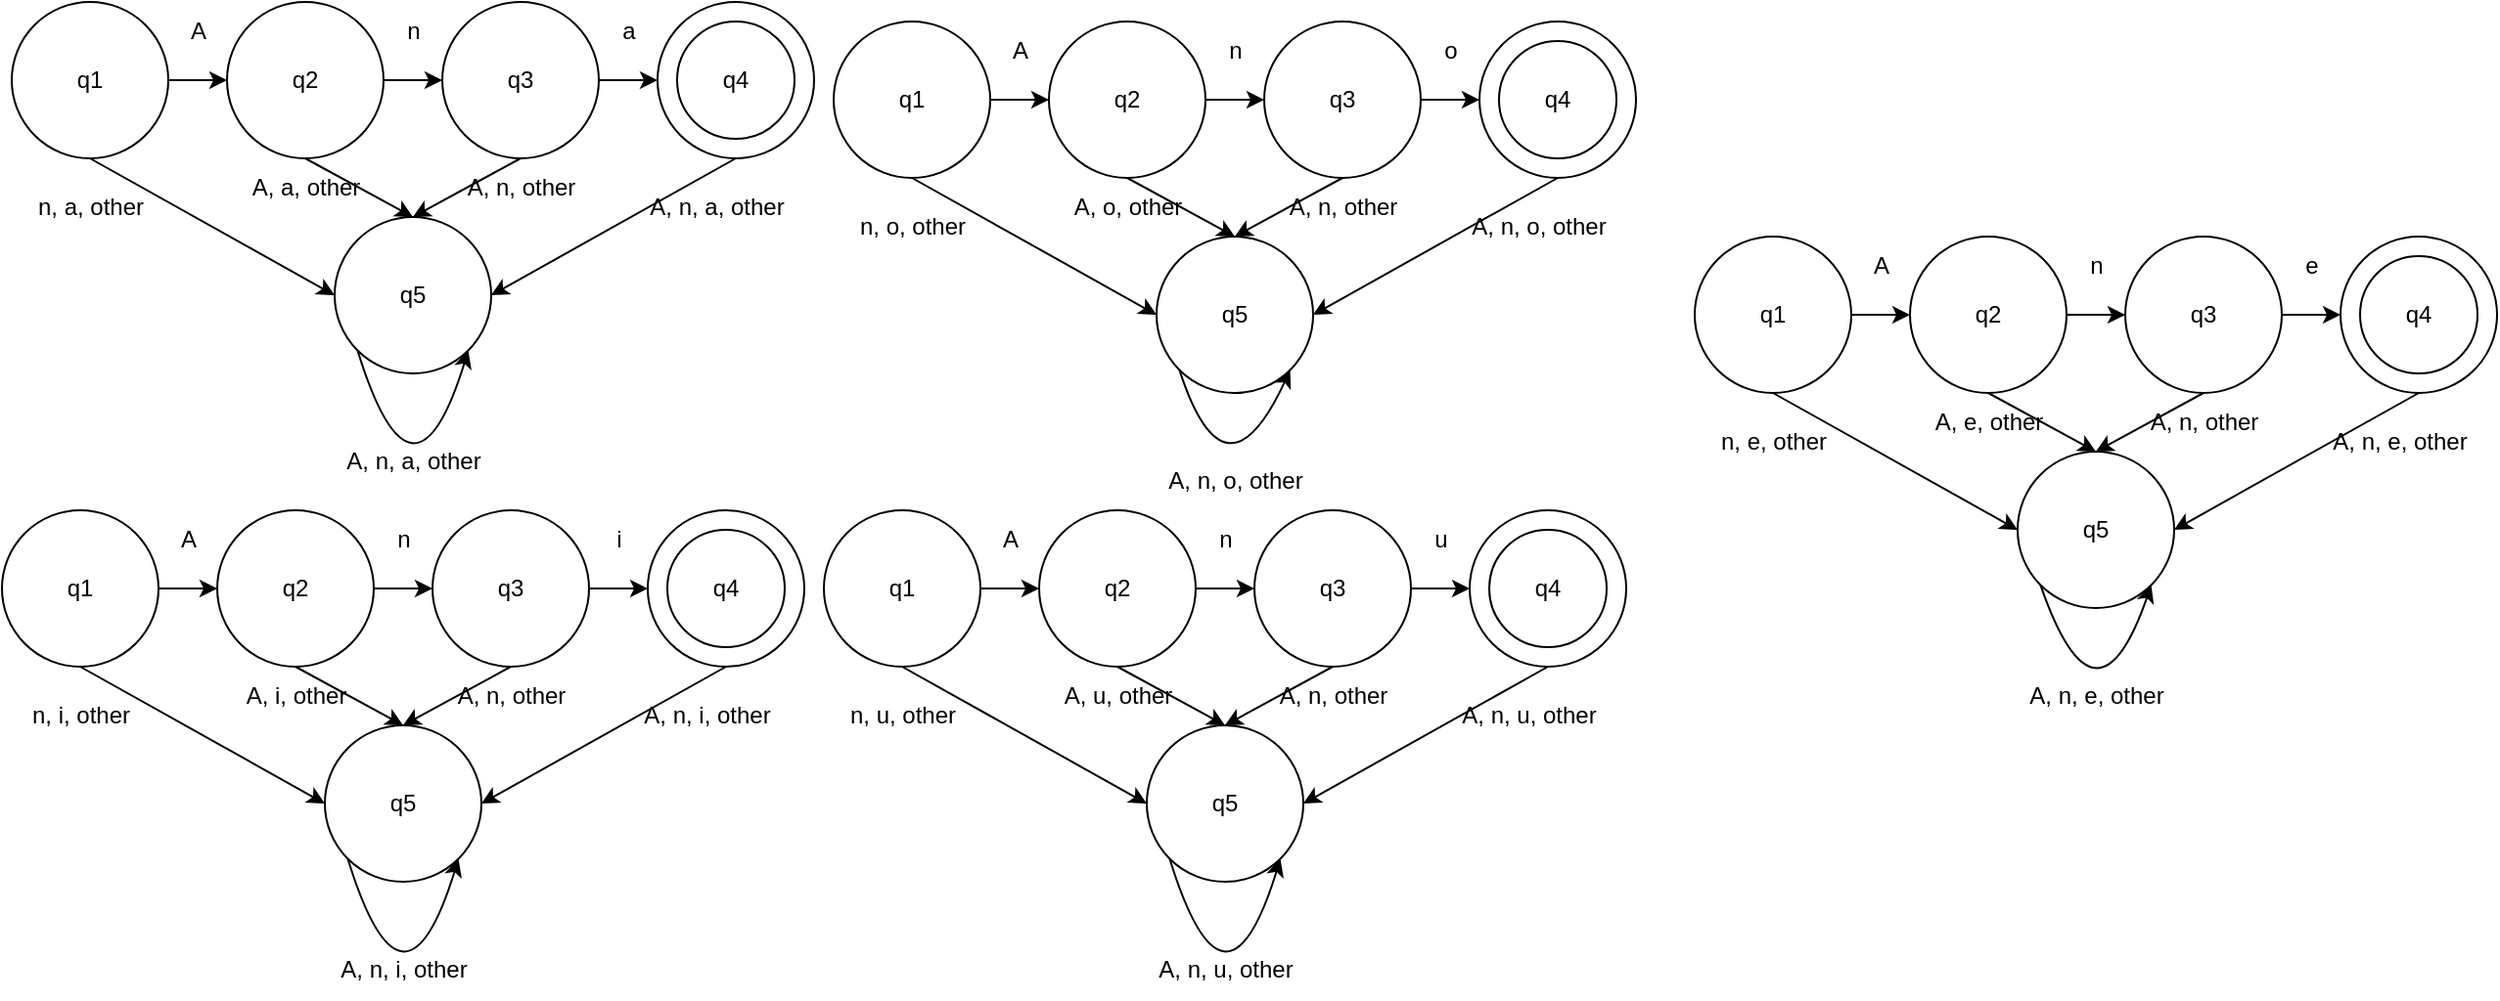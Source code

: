<mxfile>
    <diagram id="odi5mYgFpFy7fmHUtNRC" name="Page-1">
        <mxGraphModel dx="1130" dy="801" grid="1" gridSize="10" guides="1" tooltips="1" connect="1" arrows="1" fold="1" page="1" pageScale="1" pageWidth="850" pageHeight="1100" math="0" shadow="0">
            <root>
                <mxCell id="0"/>
                <mxCell id="1" parent="0"/>
                <mxCell id="6" style="edgeStyle=none;html=1;exitX=1;exitY=0.5;exitDx=0;exitDy=0;" parent="1" source="2" target="3" edge="1">
                    <mxGeometry relative="1" as="geometry"/>
                </mxCell>
                <mxCell id="15" style="edgeStyle=none;html=1;exitX=0.5;exitY=1;exitDx=0;exitDy=0;entryX=0;entryY=0.5;entryDx=0;entryDy=0;" parent="1" source="2" target="14" edge="1">
                    <mxGeometry relative="1" as="geometry"/>
                </mxCell>
                <mxCell id="2" value="q1" style="ellipse;whiteSpace=wrap;html=1;" parent="1" vertex="1">
                    <mxGeometry x="10" y="20" width="80" height="80" as="geometry"/>
                </mxCell>
                <mxCell id="7" style="edgeStyle=none;html=1;exitX=1;exitY=0.5;exitDx=0;exitDy=0;entryX=0;entryY=0.5;entryDx=0;entryDy=0;" parent="1" source="3" target="4" edge="1">
                    <mxGeometry relative="1" as="geometry"/>
                </mxCell>
                <mxCell id="16" style="edgeStyle=none;html=1;exitX=0.5;exitY=1;exitDx=0;exitDy=0;entryX=0.5;entryY=0;entryDx=0;entryDy=0;" parent="1" source="3" target="14" edge="1">
                    <mxGeometry relative="1" as="geometry"/>
                </mxCell>
                <mxCell id="3" value="q2" style="ellipse;whiteSpace=wrap;html=1;" parent="1" vertex="1">
                    <mxGeometry x="120" y="20" width="80" height="80" as="geometry"/>
                </mxCell>
                <mxCell id="8" style="edgeStyle=none;html=1;exitX=1;exitY=0.5;exitDx=0;exitDy=0;entryX=0;entryY=0.5;entryDx=0;entryDy=0;" parent="1" source="4" target="5" edge="1">
                    <mxGeometry relative="1" as="geometry"/>
                </mxCell>
                <mxCell id="17" style="edgeStyle=none;html=1;exitX=0.5;exitY=1;exitDx=0;exitDy=0;entryX=0.5;entryY=0;entryDx=0;entryDy=0;" parent="1" source="4" target="14" edge="1">
                    <mxGeometry relative="1" as="geometry"/>
                </mxCell>
                <mxCell id="4" value="q3" style="ellipse;whiteSpace=wrap;html=1;" parent="1" vertex="1">
                    <mxGeometry x="230" y="20" width="80" height="80" as="geometry"/>
                </mxCell>
                <mxCell id="18" style="edgeStyle=none;html=1;exitX=0.5;exitY=1;exitDx=0;exitDy=0;entryX=1;entryY=0.5;entryDx=0;entryDy=0;" parent="1" source="5" target="14" edge="1">
                    <mxGeometry relative="1" as="geometry"/>
                </mxCell>
                <mxCell id="5" value="" style="ellipse;whiteSpace=wrap;html=1;" parent="1" vertex="1">
                    <mxGeometry x="340" y="20" width="80" height="80" as="geometry"/>
                </mxCell>
                <mxCell id="9" value="A" style="text;html=1;align=center;verticalAlign=middle;resizable=0;points=[];autosize=1;strokeColor=none;fillColor=none;" parent="1" vertex="1">
                    <mxGeometry x="90" y="20" width="30" height="30" as="geometry"/>
                </mxCell>
                <mxCell id="10" value="n" style="text;html=1;align=center;verticalAlign=middle;resizable=0;points=[];autosize=1;strokeColor=none;fillColor=none;" parent="1" vertex="1">
                    <mxGeometry x="200" y="20" width="30" height="30" as="geometry"/>
                </mxCell>
                <mxCell id="11" value="a" style="text;html=1;align=center;verticalAlign=middle;resizable=0;points=[];autosize=1;strokeColor=none;fillColor=none;" parent="1" vertex="1">
                    <mxGeometry x="310" y="20" width="30" height="30" as="geometry"/>
                </mxCell>
                <mxCell id="12" value="q4" style="ellipse;whiteSpace=wrap;html=1;" parent="1" vertex="1">
                    <mxGeometry x="350" y="30" width="60" height="60" as="geometry"/>
                </mxCell>
                <mxCell id="14" value="q5" style="ellipse;whiteSpace=wrap;html=1;" parent="1" vertex="1">
                    <mxGeometry x="175" y="130" width="80" height="80" as="geometry"/>
                </mxCell>
                <mxCell id="19" value="n, a, other" style="text;html=1;align=center;verticalAlign=middle;resizable=0;points=[];autosize=1;strokeColor=none;fillColor=none;" parent="1" vertex="1">
                    <mxGeometry x="10" y="110" width="80" height="30" as="geometry"/>
                </mxCell>
                <mxCell id="20" value="A, a, other" style="text;html=1;align=center;verticalAlign=middle;resizable=0;points=[];autosize=1;strokeColor=none;fillColor=none;" parent="1" vertex="1">
                    <mxGeometry x="120" y="100" width="80" height="30" as="geometry"/>
                </mxCell>
                <mxCell id="21" value="A, n, other" style="text;html=1;align=center;verticalAlign=middle;resizable=0;points=[];autosize=1;strokeColor=none;fillColor=none;" parent="1" vertex="1">
                    <mxGeometry x="230" y="100" width="80" height="30" as="geometry"/>
                </mxCell>
                <mxCell id="22" value="A, n, a, other" style="text;html=1;align=center;verticalAlign=middle;resizable=0;points=[];autosize=1;strokeColor=none;fillColor=none;" parent="1" vertex="1">
                    <mxGeometry x="325" y="110" width="90" height="30" as="geometry"/>
                </mxCell>
                <mxCell id="105" style="edgeStyle=orthogonalEdgeStyle;html=1;exitX=0;exitY=1;exitDx=0;exitDy=0;entryX=1;entryY=1;entryDx=0;entryDy=0;curved=1;" parent="1" source="14" target="14" edge="1">
                    <mxGeometry relative="1" as="geometry">
                        <Array as="points">
                            <mxPoint x="215" y="290"/>
                        </Array>
                    </mxGeometry>
                </mxCell>
                <mxCell id="106" value="A, n, a, other" style="text;html=1;align=center;verticalAlign=middle;resizable=0;points=[];autosize=1;strokeColor=none;fillColor=none;" parent="1" vertex="1">
                    <mxGeometry x="170" y="240" width="90" height="30" as="geometry"/>
                </mxCell>
                <mxCell id="129" style="edgeStyle=none;html=1;exitX=1;exitY=0.5;exitDx=0;exitDy=0;" parent="1" source="131" target="134" edge="1">
                    <mxGeometry relative="1" as="geometry"/>
                </mxCell>
                <mxCell id="130" style="edgeStyle=none;html=1;exitX=0.5;exitY=1;exitDx=0;exitDy=0;entryX=0;entryY=0.5;entryDx=0;entryDy=0;" parent="1" source="131" target="144" edge="1">
                    <mxGeometry relative="1" as="geometry"/>
                </mxCell>
                <mxCell id="131" value="q1" style="ellipse;whiteSpace=wrap;html=1;" parent="1" vertex="1">
                    <mxGeometry x="5" y="280" width="80" height="80" as="geometry"/>
                </mxCell>
                <mxCell id="132" style="edgeStyle=none;html=1;exitX=1;exitY=0.5;exitDx=0;exitDy=0;entryX=0;entryY=0.5;entryDx=0;entryDy=0;" parent="1" source="134" target="137" edge="1">
                    <mxGeometry relative="1" as="geometry"/>
                </mxCell>
                <mxCell id="133" style="edgeStyle=none;html=1;exitX=0.5;exitY=1;exitDx=0;exitDy=0;entryX=0.5;entryY=0;entryDx=0;entryDy=0;" parent="1" source="134" target="144" edge="1">
                    <mxGeometry relative="1" as="geometry"/>
                </mxCell>
                <mxCell id="134" value="q2" style="ellipse;whiteSpace=wrap;html=1;" parent="1" vertex="1">
                    <mxGeometry x="115" y="280" width="80" height="80" as="geometry"/>
                </mxCell>
                <mxCell id="135" style="edgeStyle=none;html=1;exitX=1;exitY=0.5;exitDx=0;exitDy=0;entryX=0;entryY=0.5;entryDx=0;entryDy=0;" parent="1" source="137" target="139" edge="1">
                    <mxGeometry relative="1" as="geometry"/>
                </mxCell>
                <mxCell id="136" style="edgeStyle=none;html=1;exitX=0.5;exitY=1;exitDx=0;exitDy=0;entryX=0.5;entryY=0;entryDx=0;entryDy=0;" parent="1" source="137" target="144" edge="1">
                    <mxGeometry relative="1" as="geometry"/>
                </mxCell>
                <mxCell id="137" value="q3" style="ellipse;whiteSpace=wrap;html=1;" parent="1" vertex="1">
                    <mxGeometry x="225" y="280" width="80" height="80" as="geometry"/>
                </mxCell>
                <mxCell id="138" style="edgeStyle=none;html=1;exitX=0.5;exitY=1;exitDx=0;exitDy=0;entryX=1;entryY=0.5;entryDx=0;entryDy=0;" parent="1" source="139" target="144" edge="1">
                    <mxGeometry relative="1" as="geometry"/>
                </mxCell>
                <mxCell id="139" value="" style="ellipse;whiteSpace=wrap;html=1;" parent="1" vertex="1">
                    <mxGeometry x="335" y="280" width="80" height="80" as="geometry"/>
                </mxCell>
                <mxCell id="140" value="A" style="text;html=1;align=center;verticalAlign=middle;resizable=0;points=[];autosize=1;strokeColor=none;fillColor=none;" parent="1" vertex="1">
                    <mxGeometry x="85" y="280" width="30" height="30" as="geometry"/>
                </mxCell>
                <mxCell id="141" value="n" style="text;html=1;align=center;verticalAlign=middle;resizable=0;points=[];autosize=1;strokeColor=none;fillColor=none;" parent="1" vertex="1">
                    <mxGeometry x="195" y="280" width="30" height="30" as="geometry"/>
                </mxCell>
                <mxCell id="142" value="i" style="text;html=1;align=center;verticalAlign=middle;resizable=0;points=[];autosize=1;strokeColor=none;fillColor=none;" parent="1" vertex="1">
                    <mxGeometry x="305" y="280" width="30" height="30" as="geometry"/>
                </mxCell>
                <mxCell id="143" value="q4" style="ellipse;whiteSpace=wrap;html=1;" parent="1" vertex="1">
                    <mxGeometry x="345" y="290" width="60" height="60" as="geometry"/>
                </mxCell>
                <mxCell id="144" value="q5" style="ellipse;whiteSpace=wrap;html=1;" parent="1" vertex="1">
                    <mxGeometry x="170" y="390" width="80" height="80" as="geometry"/>
                </mxCell>
                <mxCell id="145" value="n, i, other" style="text;html=1;align=center;verticalAlign=middle;resizable=0;points=[];autosize=1;strokeColor=none;fillColor=none;" parent="1" vertex="1">
                    <mxGeometry x="10" y="370" width="70" height="30" as="geometry"/>
                </mxCell>
                <mxCell id="146" value="A, i, other" style="text;html=1;align=center;verticalAlign=middle;resizable=0;points=[];autosize=1;strokeColor=none;fillColor=none;" parent="1" vertex="1">
                    <mxGeometry x="120" y="360" width="70" height="30" as="geometry"/>
                </mxCell>
                <mxCell id="147" value="A, n, other" style="text;html=1;align=center;verticalAlign=middle;resizable=0;points=[];autosize=1;strokeColor=none;fillColor=none;" parent="1" vertex="1">
                    <mxGeometry x="225" y="360" width="80" height="30" as="geometry"/>
                </mxCell>
                <mxCell id="148" value="A, n, i, other" style="text;html=1;align=center;verticalAlign=middle;resizable=0;points=[];autosize=1;strokeColor=none;fillColor=none;" parent="1" vertex="1">
                    <mxGeometry x="320" y="370" width="90" height="30" as="geometry"/>
                </mxCell>
                <mxCell id="149" style="edgeStyle=orthogonalEdgeStyle;html=1;exitX=0;exitY=1;exitDx=0;exitDy=0;entryX=1;entryY=1;entryDx=0;entryDy=0;curved=1;" parent="1" source="144" target="144" edge="1">
                    <mxGeometry relative="1" as="geometry">
                        <Array as="points">
                            <mxPoint x="210" y="550"/>
                        </Array>
                    </mxGeometry>
                </mxCell>
                <mxCell id="150" value="A, n, i, other" style="text;html=1;align=center;verticalAlign=middle;resizable=0;points=[];autosize=1;strokeColor=none;fillColor=none;" parent="1" vertex="1">
                    <mxGeometry x="165" y="500" width="90" height="30" as="geometry"/>
                </mxCell>
                <mxCell id="151" style="edgeStyle=none;html=1;exitX=1;exitY=0.5;exitDx=0;exitDy=0;" parent="1" source="153" target="156" edge="1">
                    <mxGeometry relative="1" as="geometry"/>
                </mxCell>
                <mxCell id="152" style="edgeStyle=none;html=1;exitX=0.5;exitY=1;exitDx=0;exitDy=0;entryX=0;entryY=0.5;entryDx=0;entryDy=0;" parent="1" source="153" target="166" edge="1">
                    <mxGeometry relative="1" as="geometry"/>
                </mxCell>
                <mxCell id="153" value="q1" style="ellipse;whiteSpace=wrap;html=1;" parent="1" vertex="1">
                    <mxGeometry x="425" y="280" width="80" height="80" as="geometry"/>
                </mxCell>
                <mxCell id="154" style="edgeStyle=none;html=1;exitX=1;exitY=0.5;exitDx=0;exitDy=0;entryX=0;entryY=0.5;entryDx=0;entryDy=0;" parent="1" source="156" target="159" edge="1">
                    <mxGeometry relative="1" as="geometry"/>
                </mxCell>
                <mxCell id="155" style="edgeStyle=none;html=1;exitX=0.5;exitY=1;exitDx=0;exitDy=0;entryX=0.5;entryY=0;entryDx=0;entryDy=0;" parent="1" source="156" target="166" edge="1">
                    <mxGeometry relative="1" as="geometry"/>
                </mxCell>
                <mxCell id="156" value="q2" style="ellipse;whiteSpace=wrap;html=1;" parent="1" vertex="1">
                    <mxGeometry x="535" y="280" width="80" height="80" as="geometry"/>
                </mxCell>
                <mxCell id="157" style="edgeStyle=none;html=1;exitX=1;exitY=0.5;exitDx=0;exitDy=0;entryX=0;entryY=0.5;entryDx=0;entryDy=0;" parent="1" source="159" target="161" edge="1">
                    <mxGeometry relative="1" as="geometry"/>
                </mxCell>
                <mxCell id="158" style="edgeStyle=none;html=1;exitX=0.5;exitY=1;exitDx=0;exitDy=0;entryX=0.5;entryY=0;entryDx=0;entryDy=0;" parent="1" source="159" target="166" edge="1">
                    <mxGeometry relative="1" as="geometry"/>
                </mxCell>
                <mxCell id="159" value="q3" style="ellipse;whiteSpace=wrap;html=1;" parent="1" vertex="1">
                    <mxGeometry x="645" y="280" width="80" height="80" as="geometry"/>
                </mxCell>
                <mxCell id="160" style="edgeStyle=none;html=1;exitX=0.5;exitY=1;exitDx=0;exitDy=0;entryX=1;entryY=0.5;entryDx=0;entryDy=0;" parent="1" source="161" target="166" edge="1">
                    <mxGeometry relative="1" as="geometry"/>
                </mxCell>
                <mxCell id="161" value="" style="ellipse;whiteSpace=wrap;html=1;" parent="1" vertex="1">
                    <mxGeometry x="755" y="280" width="80" height="80" as="geometry"/>
                </mxCell>
                <mxCell id="162" value="A" style="text;html=1;align=center;verticalAlign=middle;resizable=0;points=[];autosize=1;strokeColor=none;fillColor=none;" parent="1" vertex="1">
                    <mxGeometry x="505" y="280" width="30" height="30" as="geometry"/>
                </mxCell>
                <mxCell id="163" value="n" style="text;html=1;align=center;verticalAlign=middle;resizable=0;points=[];autosize=1;strokeColor=none;fillColor=none;" parent="1" vertex="1">
                    <mxGeometry x="615" y="280" width="30" height="30" as="geometry"/>
                </mxCell>
                <mxCell id="164" value="u" style="text;html=1;align=center;verticalAlign=middle;resizable=0;points=[];autosize=1;strokeColor=none;fillColor=none;" parent="1" vertex="1">
                    <mxGeometry x="725" y="280" width="30" height="30" as="geometry"/>
                </mxCell>
                <mxCell id="165" value="q4" style="ellipse;whiteSpace=wrap;html=1;" parent="1" vertex="1">
                    <mxGeometry x="765" y="290" width="60" height="60" as="geometry"/>
                </mxCell>
                <mxCell id="166" value="q5" style="ellipse;whiteSpace=wrap;html=1;" parent="1" vertex="1">
                    <mxGeometry x="590" y="390" width="80" height="80" as="geometry"/>
                </mxCell>
                <mxCell id="167" value="n, u, other" style="text;html=1;align=center;verticalAlign=middle;resizable=0;points=[];autosize=1;strokeColor=none;fillColor=none;" parent="1" vertex="1">
                    <mxGeometry x="425" y="370" width="80" height="30" as="geometry"/>
                </mxCell>
                <mxCell id="168" value="A, u, other" style="text;html=1;align=center;verticalAlign=middle;resizable=0;points=[];autosize=1;strokeColor=none;fillColor=none;" parent="1" vertex="1">
                    <mxGeometry x="535" y="360" width="80" height="30" as="geometry"/>
                </mxCell>
                <mxCell id="169" value="A, n, other" style="text;html=1;align=center;verticalAlign=middle;resizable=0;points=[];autosize=1;strokeColor=none;fillColor=none;" parent="1" vertex="1">
                    <mxGeometry x="645" y="360" width="80" height="30" as="geometry"/>
                </mxCell>
                <mxCell id="170" value="A, n, u, other" style="text;html=1;align=center;verticalAlign=middle;resizable=0;points=[];autosize=1;strokeColor=none;fillColor=none;" parent="1" vertex="1">
                    <mxGeometry x="740" y="370" width="90" height="30" as="geometry"/>
                </mxCell>
                <mxCell id="171" style="edgeStyle=orthogonalEdgeStyle;html=1;exitX=0;exitY=1;exitDx=0;exitDy=0;entryX=1;entryY=1;entryDx=0;entryDy=0;curved=1;" parent="1" source="166" target="166" edge="1">
                    <mxGeometry relative="1" as="geometry">
                        <Array as="points">
                            <mxPoint x="630" y="550"/>
                        </Array>
                    </mxGeometry>
                </mxCell>
                <mxCell id="172" value="A, n, u, other" style="text;html=1;align=center;verticalAlign=middle;resizable=0;points=[];autosize=1;strokeColor=none;fillColor=none;" parent="1" vertex="1">
                    <mxGeometry x="585" y="500" width="90" height="30" as="geometry"/>
                </mxCell>
                <mxCell id="173" style="edgeStyle=none;html=1;exitX=1;exitY=0.5;exitDx=0;exitDy=0;" parent="1" source="175" target="178" edge="1">
                    <mxGeometry relative="1" as="geometry"/>
                </mxCell>
                <mxCell id="174" style="edgeStyle=none;html=1;exitX=0.5;exitY=1;exitDx=0;exitDy=0;entryX=0;entryY=0.5;entryDx=0;entryDy=0;" parent="1" source="175" target="188" edge="1">
                    <mxGeometry relative="1" as="geometry"/>
                </mxCell>
                <mxCell id="175" value="q1" style="ellipse;whiteSpace=wrap;html=1;" parent="1" vertex="1">
                    <mxGeometry x="870" y="140" width="80" height="80" as="geometry"/>
                </mxCell>
                <mxCell id="176" style="edgeStyle=none;html=1;exitX=1;exitY=0.5;exitDx=0;exitDy=0;entryX=0;entryY=0.5;entryDx=0;entryDy=0;" parent="1" source="178" target="181" edge="1">
                    <mxGeometry relative="1" as="geometry"/>
                </mxCell>
                <mxCell id="177" style="edgeStyle=none;html=1;exitX=0.5;exitY=1;exitDx=0;exitDy=0;entryX=0.5;entryY=0;entryDx=0;entryDy=0;" parent="1" source="178" target="188" edge="1">
                    <mxGeometry relative="1" as="geometry"/>
                </mxCell>
                <mxCell id="178" value="q2" style="ellipse;whiteSpace=wrap;html=1;" parent="1" vertex="1">
                    <mxGeometry x="980" y="140" width="80" height="80" as="geometry"/>
                </mxCell>
                <mxCell id="179" style="edgeStyle=none;html=1;exitX=1;exitY=0.5;exitDx=0;exitDy=0;entryX=0;entryY=0.5;entryDx=0;entryDy=0;" parent="1" source="181" target="183" edge="1">
                    <mxGeometry relative="1" as="geometry"/>
                </mxCell>
                <mxCell id="180" style="edgeStyle=none;html=1;exitX=0.5;exitY=1;exitDx=0;exitDy=0;entryX=0.5;entryY=0;entryDx=0;entryDy=0;" parent="1" source="181" target="188" edge="1">
                    <mxGeometry relative="1" as="geometry"/>
                </mxCell>
                <mxCell id="181" value="q3" style="ellipse;whiteSpace=wrap;html=1;" parent="1" vertex="1">
                    <mxGeometry x="1090" y="140" width="80" height="80" as="geometry"/>
                </mxCell>
                <mxCell id="182" style="edgeStyle=none;html=1;exitX=0.5;exitY=1;exitDx=0;exitDy=0;entryX=1;entryY=0.5;entryDx=0;entryDy=0;" parent="1" source="183" target="188" edge="1">
                    <mxGeometry relative="1" as="geometry"/>
                </mxCell>
                <mxCell id="183" value="" style="ellipse;whiteSpace=wrap;html=1;" parent="1" vertex="1">
                    <mxGeometry x="1200" y="140" width="80" height="80" as="geometry"/>
                </mxCell>
                <mxCell id="184" value="A" style="text;html=1;align=center;verticalAlign=middle;resizable=0;points=[];autosize=1;strokeColor=none;fillColor=none;" parent="1" vertex="1">
                    <mxGeometry x="950" y="140" width="30" height="30" as="geometry"/>
                </mxCell>
                <mxCell id="185" value="n" style="text;html=1;align=center;verticalAlign=middle;resizable=0;points=[];autosize=1;strokeColor=none;fillColor=none;" parent="1" vertex="1">
                    <mxGeometry x="1060" y="140" width="30" height="30" as="geometry"/>
                </mxCell>
                <mxCell id="186" value="e" style="text;html=1;align=center;verticalAlign=middle;resizable=0;points=[];autosize=1;strokeColor=none;fillColor=none;" parent="1" vertex="1">
                    <mxGeometry x="1170" y="140" width="30" height="30" as="geometry"/>
                </mxCell>
                <mxCell id="187" value="q4" style="ellipse;whiteSpace=wrap;html=1;" parent="1" vertex="1">
                    <mxGeometry x="1210" y="150" width="60" height="60" as="geometry"/>
                </mxCell>
                <mxCell id="188" value="q5" style="ellipse;whiteSpace=wrap;html=1;" parent="1" vertex="1">
                    <mxGeometry x="1035" y="250" width="80" height="80" as="geometry"/>
                </mxCell>
                <mxCell id="189" value="n, e, other" style="text;html=1;align=center;verticalAlign=middle;resizable=0;points=[];autosize=1;strokeColor=none;fillColor=none;" parent="1" vertex="1">
                    <mxGeometry x="870" y="230" width="80" height="30" as="geometry"/>
                </mxCell>
                <mxCell id="190" value="A, e, other" style="text;html=1;align=center;verticalAlign=middle;resizable=0;points=[];autosize=1;strokeColor=none;fillColor=none;" parent="1" vertex="1">
                    <mxGeometry x="980" y="220" width="80" height="30" as="geometry"/>
                </mxCell>
                <mxCell id="191" value="A, n, other" style="text;html=1;align=center;verticalAlign=middle;resizable=0;points=[];autosize=1;strokeColor=none;fillColor=none;" parent="1" vertex="1">
                    <mxGeometry x="1090" y="220" width="80" height="30" as="geometry"/>
                </mxCell>
                <mxCell id="192" value="A, n, e, other" style="text;html=1;align=center;verticalAlign=middle;resizable=0;points=[];autosize=1;strokeColor=none;fillColor=none;" parent="1" vertex="1">
                    <mxGeometry x="1185" y="230" width="90" height="30" as="geometry"/>
                </mxCell>
                <mxCell id="193" value="A, n, e, other" style="text;html=1;align=center;verticalAlign=middle;resizable=0;points=[];autosize=1;strokeColor=none;fillColor=none;" parent="1" vertex="1">
                    <mxGeometry x="1030" y="360" width="90" height="30" as="geometry"/>
                </mxCell>
                <mxCell id="194" style="edgeStyle=none;html=1;exitX=1;exitY=0.5;exitDx=0;exitDy=0;" parent="1" source="196" target="199" edge="1">
                    <mxGeometry relative="1" as="geometry"/>
                </mxCell>
                <mxCell id="195" style="edgeStyle=none;html=1;exitX=0.5;exitY=1;exitDx=0;exitDy=0;entryX=0;entryY=0.5;entryDx=0;entryDy=0;" parent="1" source="196" target="209" edge="1">
                    <mxGeometry relative="1" as="geometry"/>
                </mxCell>
                <mxCell id="196" value="q1" style="ellipse;whiteSpace=wrap;html=1;" parent="1" vertex="1">
                    <mxGeometry x="430" y="30" width="80" height="80" as="geometry"/>
                </mxCell>
                <mxCell id="197" style="edgeStyle=none;html=1;exitX=1;exitY=0.5;exitDx=0;exitDy=0;entryX=0;entryY=0.5;entryDx=0;entryDy=0;" parent="1" source="199" target="202" edge="1">
                    <mxGeometry relative="1" as="geometry"/>
                </mxCell>
                <mxCell id="198" style="edgeStyle=none;html=1;exitX=0.5;exitY=1;exitDx=0;exitDy=0;entryX=0.5;entryY=0;entryDx=0;entryDy=0;" parent="1" source="199" target="209" edge="1">
                    <mxGeometry relative="1" as="geometry"/>
                </mxCell>
                <mxCell id="199" value="q2" style="ellipse;whiteSpace=wrap;html=1;" parent="1" vertex="1">
                    <mxGeometry x="540" y="30" width="80" height="80" as="geometry"/>
                </mxCell>
                <mxCell id="200" style="edgeStyle=none;html=1;exitX=1;exitY=0.5;exitDx=0;exitDy=0;entryX=0;entryY=0.5;entryDx=0;entryDy=0;" parent="1" source="202" target="204" edge="1">
                    <mxGeometry relative="1" as="geometry"/>
                </mxCell>
                <mxCell id="201" style="edgeStyle=none;html=1;exitX=0.5;exitY=1;exitDx=0;exitDy=0;entryX=0.5;entryY=0;entryDx=0;entryDy=0;" parent="1" source="202" target="209" edge="1">
                    <mxGeometry relative="1" as="geometry"/>
                </mxCell>
                <mxCell id="202" value="q3" style="ellipse;whiteSpace=wrap;html=1;" parent="1" vertex="1">
                    <mxGeometry x="650" y="30" width="80" height="80" as="geometry"/>
                </mxCell>
                <mxCell id="203" style="edgeStyle=none;html=1;exitX=0.5;exitY=1;exitDx=0;exitDy=0;entryX=1;entryY=0.5;entryDx=0;entryDy=0;" parent="1" source="204" target="209" edge="1">
                    <mxGeometry relative="1" as="geometry"/>
                </mxCell>
                <mxCell id="204" value="" style="ellipse;whiteSpace=wrap;html=1;" parent="1" vertex="1">
                    <mxGeometry x="760" y="30" width="80" height="80" as="geometry"/>
                </mxCell>
                <mxCell id="205" value="A" style="text;html=1;align=center;verticalAlign=middle;resizable=0;points=[];autosize=1;strokeColor=none;fillColor=none;" parent="1" vertex="1">
                    <mxGeometry x="510" y="30" width="30" height="30" as="geometry"/>
                </mxCell>
                <mxCell id="206" value="n" style="text;html=1;align=center;verticalAlign=middle;resizable=0;points=[];autosize=1;strokeColor=none;fillColor=none;" parent="1" vertex="1">
                    <mxGeometry x="620" y="30" width="30" height="30" as="geometry"/>
                </mxCell>
                <mxCell id="207" value="o" style="text;html=1;align=center;verticalAlign=middle;resizable=0;points=[];autosize=1;strokeColor=none;fillColor=none;" parent="1" vertex="1">
                    <mxGeometry x="730" y="30" width="30" height="30" as="geometry"/>
                </mxCell>
                <mxCell id="208" value="q4" style="ellipse;whiteSpace=wrap;html=1;" parent="1" vertex="1">
                    <mxGeometry x="770" y="40" width="60" height="60" as="geometry"/>
                </mxCell>
                <mxCell id="209" value="q5" style="ellipse;whiteSpace=wrap;html=1;" parent="1" vertex="1">
                    <mxGeometry x="595" y="140" width="80" height="80" as="geometry"/>
                </mxCell>
                <mxCell id="210" value="n, o, other" style="text;html=1;align=center;verticalAlign=middle;resizable=0;points=[];autosize=1;strokeColor=none;fillColor=none;" parent="1" vertex="1">
                    <mxGeometry x="430" y="120" width="80" height="30" as="geometry"/>
                </mxCell>
                <mxCell id="211" value="A, o, other" style="text;html=1;align=center;verticalAlign=middle;resizable=0;points=[];autosize=1;strokeColor=none;fillColor=none;" parent="1" vertex="1">
                    <mxGeometry x="540" y="110" width="80" height="30" as="geometry"/>
                </mxCell>
                <mxCell id="212" value="A, n, other" style="text;html=1;align=center;verticalAlign=middle;resizable=0;points=[];autosize=1;strokeColor=none;fillColor=none;" parent="1" vertex="1">
                    <mxGeometry x="650" y="110" width="80" height="30" as="geometry"/>
                </mxCell>
                <mxCell id="213" value="A, n, o, other" style="text;html=1;align=center;verticalAlign=middle;resizable=0;points=[];autosize=1;strokeColor=none;fillColor=none;" parent="1" vertex="1">
                    <mxGeometry x="745" y="120" width="90" height="30" as="geometry"/>
                </mxCell>
                <mxCell id="214" value="A, n, o, other" style="text;html=1;align=center;verticalAlign=middle;resizable=0;points=[];autosize=1;strokeColor=none;fillColor=none;" parent="1" vertex="1">
                    <mxGeometry x="590" y="250" width="90" height="30" as="geometry"/>
                </mxCell>
                <mxCell id="218" style="edgeStyle=orthogonalEdgeStyle;html=1;exitX=0;exitY=1;exitDx=0;exitDy=0;entryX=1;entryY=1;entryDx=0;entryDy=0;curved=1;" edge="1" parent="1" source="188" target="188">
                    <mxGeometry relative="1" as="geometry">
                        <Array as="points">
                            <mxPoint x="1075" y="400"/>
                        </Array>
                    </mxGeometry>
                </mxCell>
                <mxCell id="219" style="edgeStyle=orthogonalEdgeStyle;curved=1;html=1;exitX=0;exitY=1;exitDx=0;exitDy=0;entryX=1;entryY=1;entryDx=0;entryDy=0;" edge="1" parent="1" source="209" target="209">
                    <mxGeometry relative="1" as="geometry">
                        <Array as="points">
                            <mxPoint x="630" y="280"/>
                        </Array>
                    </mxGeometry>
                </mxCell>
            </root>
        </mxGraphModel>
    </diagram>
</mxfile>